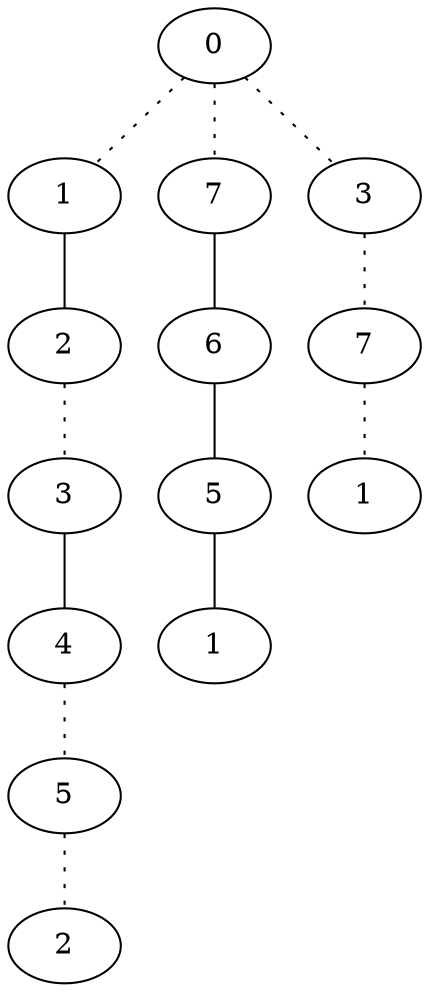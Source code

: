 graph {
a0[label=0];
a1[label=1];
a2[label=2];
a3[label=3];
a4[label=4];
a5[label=5];
a6[label=2];
a7[label=7];
a8[label=6];
a9[label=5];
a10[label=1];
a11[label=3];
a12[label=7];
a13[label=1];
a0 -- a1 [style=dotted];
a0 -- a7 [style=dotted];
a0 -- a11 [style=dotted];
a1 -- a2;
a2 -- a3 [style=dotted];
a3 -- a4;
a4 -- a5 [style=dotted];
a5 -- a6 [style=dotted];
a7 -- a8;
a8 -- a9;
a9 -- a10;
a11 -- a12 [style=dotted];
a12 -- a13 [style=dotted];
}
